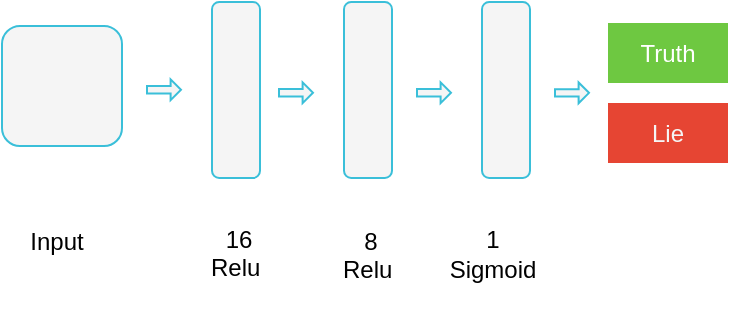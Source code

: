 <mxfile version="24.5.5" type="device">
  <diagram name="Page-1" id="OwpPxTnq-PRLa5YLK06M">
    <mxGraphModel dx="1188" dy="626" grid="1" gridSize="3" guides="1" tooltips="1" connect="1" arrows="1" fold="1" page="1" pageScale="1" pageWidth="850" pageHeight="1100" math="0" shadow="0">
      <root>
        <mxCell id="0" />
        <mxCell id="1" parent="0" />
        <mxCell id="FRKMBVniFG-dgyeSCBkc-2" value="" style="rounded=1;whiteSpace=wrap;html=1;fillColor=#F5F5F5;fontColor=#333333;strokeColor=#3ABFD9;" parent="1" vertex="1">
          <mxGeometry x="15" y="300" width="60" height="60" as="geometry" />
        </mxCell>
        <mxCell id="FRKMBVniFG-dgyeSCBkc-25" value="Input" style="text;html=1;align=center;verticalAlign=middle;resizable=0;points=[];autosize=1;strokeColor=none;fillColor=none;" parent="1" vertex="1">
          <mxGeometry x="19" y="394" width="45" height="27" as="geometry" />
        </mxCell>
        <mxCell id="FRKMBVniFG-dgyeSCBkc-53" value="" style="shape=flexArrow;endArrow=classic;html=1;rounded=0;strokeColor=#3ABFD9;fillColor=#F5F5F5;shadow=0;endWidth=5.717;endSize=1.398;width=3.7;" parent="1" edge="1">
          <mxGeometry width="50" height="50" relative="1" as="geometry">
            <mxPoint x="87" y="331.88" as="sourcePoint" />
            <mxPoint x="105" y="331.88" as="targetPoint" />
          </mxGeometry>
        </mxCell>
        <mxCell id="FRKMBVniFG-dgyeSCBkc-54" value="" style="shape=flexArrow;endArrow=classic;html=1;rounded=0;strokeColor=#3ABFD9;fillColor=#F5F5F5;shadow=0;endWidth=5.717;endSize=1.398;width=3.7;" parent="1" edge="1">
          <mxGeometry width="50" height="50" relative="1" as="geometry">
            <mxPoint x="153" y="333.38" as="sourcePoint" />
            <mxPoint x="171" y="333.38" as="targetPoint" />
          </mxGeometry>
        </mxCell>
        <mxCell id="FRKMBVniFG-dgyeSCBkc-55" value="" style="shape=flexArrow;endArrow=classic;html=1;rounded=0;strokeColor=#3ABFD9;fillColor=#F5F5F5;shadow=0;endWidth=5.717;endSize=1.398;width=3.7;" parent="1" edge="1">
          <mxGeometry width="50" height="50" relative="1" as="geometry">
            <mxPoint x="222" y="333.38" as="sourcePoint" />
            <mxPoint x="240" y="333.38" as="targetPoint" />
          </mxGeometry>
        </mxCell>
        <mxCell id="FRKMBVniFG-dgyeSCBkc-56" value="" style="shape=flexArrow;endArrow=classic;html=1;rounded=0;strokeColor=#3ABFD9;fillColor=#F5F5F5;shadow=0;endWidth=5.717;endSize=1.398;width=3.7;" parent="1" edge="1">
          <mxGeometry width="50" height="50" relative="1" as="geometry">
            <mxPoint x="291" y="333.42" as="sourcePoint" />
            <mxPoint x="309" y="333.42" as="targetPoint" />
          </mxGeometry>
        </mxCell>
        <mxCell id="FRKMBVniFG-dgyeSCBkc-57" value="&lt;font color=&quot;#ffffff&quot;&gt;Truth&lt;/font&gt;" style="rounded=0;whiteSpace=wrap;html=1;fillColor=#6ec841;strokeColor=none;" parent="1" vertex="1">
          <mxGeometry x="318" y="298.5" width="60" height="30" as="geometry" />
        </mxCell>
        <mxCell id="FRKMBVniFG-dgyeSCBkc-58" value="&lt;font color=&quot;#f5f5f5&quot;&gt;Lie&lt;/font&gt;" style="rounded=0;whiteSpace=wrap;html=1;fillColor=#e64533;strokeColor=none;" parent="1" vertex="1">
          <mxGeometry x="318" y="338.5" width="60" height="30" as="geometry" />
        </mxCell>
        <mxCell id="FRKMBVniFG-dgyeSCBkc-59" value="" style="rounded=1;whiteSpace=wrap;html=1;fillColor=#F5F5F5;fontColor=#333333;strokeColor=#3ABFD9;" parent="1" vertex="1">
          <mxGeometry x="120" y="288" width="24" height="88" as="geometry" />
        </mxCell>
        <mxCell id="FRKMBVniFG-dgyeSCBkc-60" value="" style="rounded=1;whiteSpace=wrap;html=1;fillColor=#F5F5F5;fontColor=#333333;strokeColor=#3ABFD9;" parent="1" vertex="1">
          <mxGeometry x="186" y="288" width="24" height="88" as="geometry" />
        </mxCell>
        <mxCell id="FRKMBVniFG-dgyeSCBkc-61" value="" style="rounded=1;whiteSpace=wrap;html=1;fillColor=#F5F5F5;fontColor=#333333;strokeColor=#3ABFD9;" parent="1" vertex="1">
          <mxGeometry x="255" y="288" width="24" height="88" as="geometry" />
        </mxCell>
        <mxCell id="FRKMBVniFG-dgyeSCBkc-62" value="&lt;div&gt;16&lt;/div&gt;&lt;div&gt;Relu&amp;nbsp;&lt;/div&gt;&lt;div&gt;&lt;br&gt;&lt;/div&gt;" style="text;html=1;align=center;verticalAlign=middle;resizable=0;points=[];autosize=1;strokeColor=none;fillColor=none;" parent="1" vertex="1">
          <mxGeometry x="108.5" y="392.5" width="48" height="57" as="geometry" />
        </mxCell>
        <mxCell id="FRKMBVniFG-dgyeSCBkc-63" value="&lt;div&gt;8&lt;/div&gt;&lt;div&gt;Relu&amp;nbsp;&lt;/div&gt;&lt;div&gt;&lt;br&gt;&lt;/div&gt;" style="text;html=1;align=center;verticalAlign=middle;resizable=0;points=[];autosize=1;strokeColor=none;fillColor=none;" parent="1" vertex="1">
          <mxGeometry x="174.5" y="393.5" width="48" height="57" as="geometry" />
        </mxCell>
        <mxCell id="FRKMBVniFG-dgyeSCBkc-64" value="&lt;div&gt;1&lt;/div&gt;&lt;div&gt;Sigmoid&lt;/div&gt;" style="text;html=1;align=center;verticalAlign=middle;resizable=0;points=[];autosize=1;strokeColor=none;fillColor=none;" parent="1" vertex="1">
          <mxGeometry x="228" y="392.5" width="63" height="42" as="geometry" />
        </mxCell>
      </root>
    </mxGraphModel>
  </diagram>
</mxfile>
